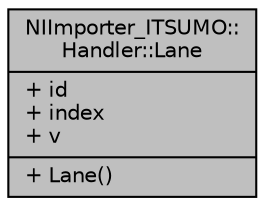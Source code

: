 digraph "NIImporter_ITSUMO::Handler::Lane"
{
  edge [fontname="Helvetica",fontsize="10",labelfontname="Helvetica",labelfontsize="10"];
  node [fontname="Helvetica",fontsize="10",shape=record];
  Node1 [label="{NIImporter_ITSUMO::\lHandler::Lane\n|+ id\l+ index\l+ v\l|+ Lane()\l}",height=0.2,width=0.4,color="black", fillcolor="grey75", style="filled", fontcolor="black"];
}

